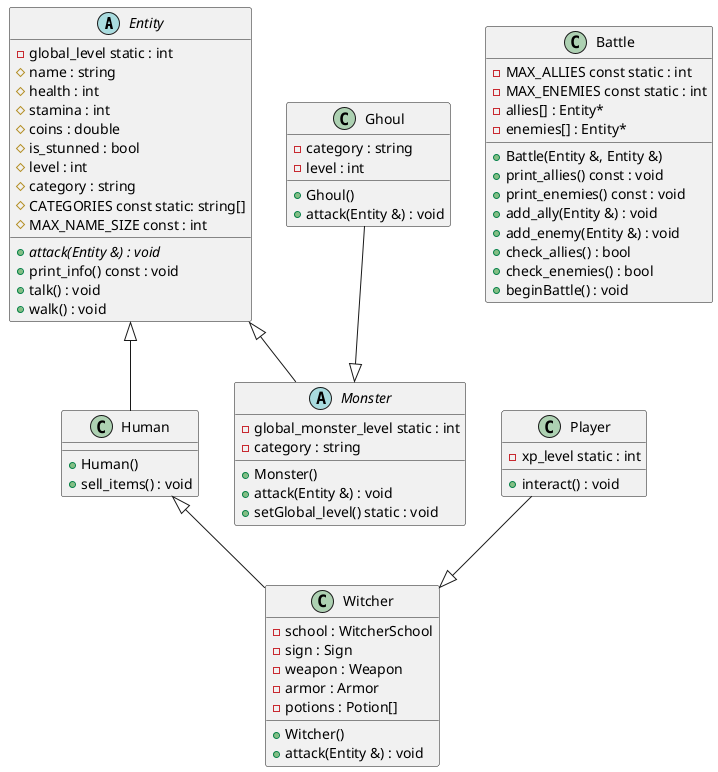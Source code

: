 @@startuml

abstract class Entity {
    - global_level static : int
    # name : string
    # health : int
    # stamina : int
    # coins : double
    # is_stunned : bool
    # level : int
    # category : string
    # CATEGORIES const static: string[]
    # MAX_NAME_SIZE const : int
    + {abstract} attack(Entity &) : void
    + print_info() const : void
    + talk() : void
    + walk() : void
}

class Human {
    + Human()
    + sell_items() : void
}

class Witcher {
    - school : WitcherSchool
    - sign : Sign
    - weapon : Weapon
    - armor : Armor
    - potions : Potion[]
    + Witcher()
    + attack(Entity &) : void
}

class Player {
    - xp_level static : int
    + interact() : void
}


abstract class Monster {
    - global_monster_level static : int
    - category : string
    + Monster()
    + attack(Entity &) : void
    + setGlobal_level() static : void
}

class Ghoul {
    - category : string
    - level : int
    + Ghoul()
    + attack(Entity &) : void
}

class Battle {
    - MAX_ALLIES const static : int
    - MAX_ENEMIES const static : int
    - allies[] : Entity*
    - enemies[] : Entity*
    + Battle(Entity &, Entity &)
    + print_allies() const : void
    + print_enemies() const : void
    + add_ally(Entity &) : void
    + add_enemy(Entity &) : void
    + check_allies() : bool
    + check_enemies() : bool
    + beginBattle() : void 
}

Entity <|-- Human
Entity <|-- Monster
Ghoul --|> Monster
Human <|-- Witcher
Player --|> Witcher

@@enduml